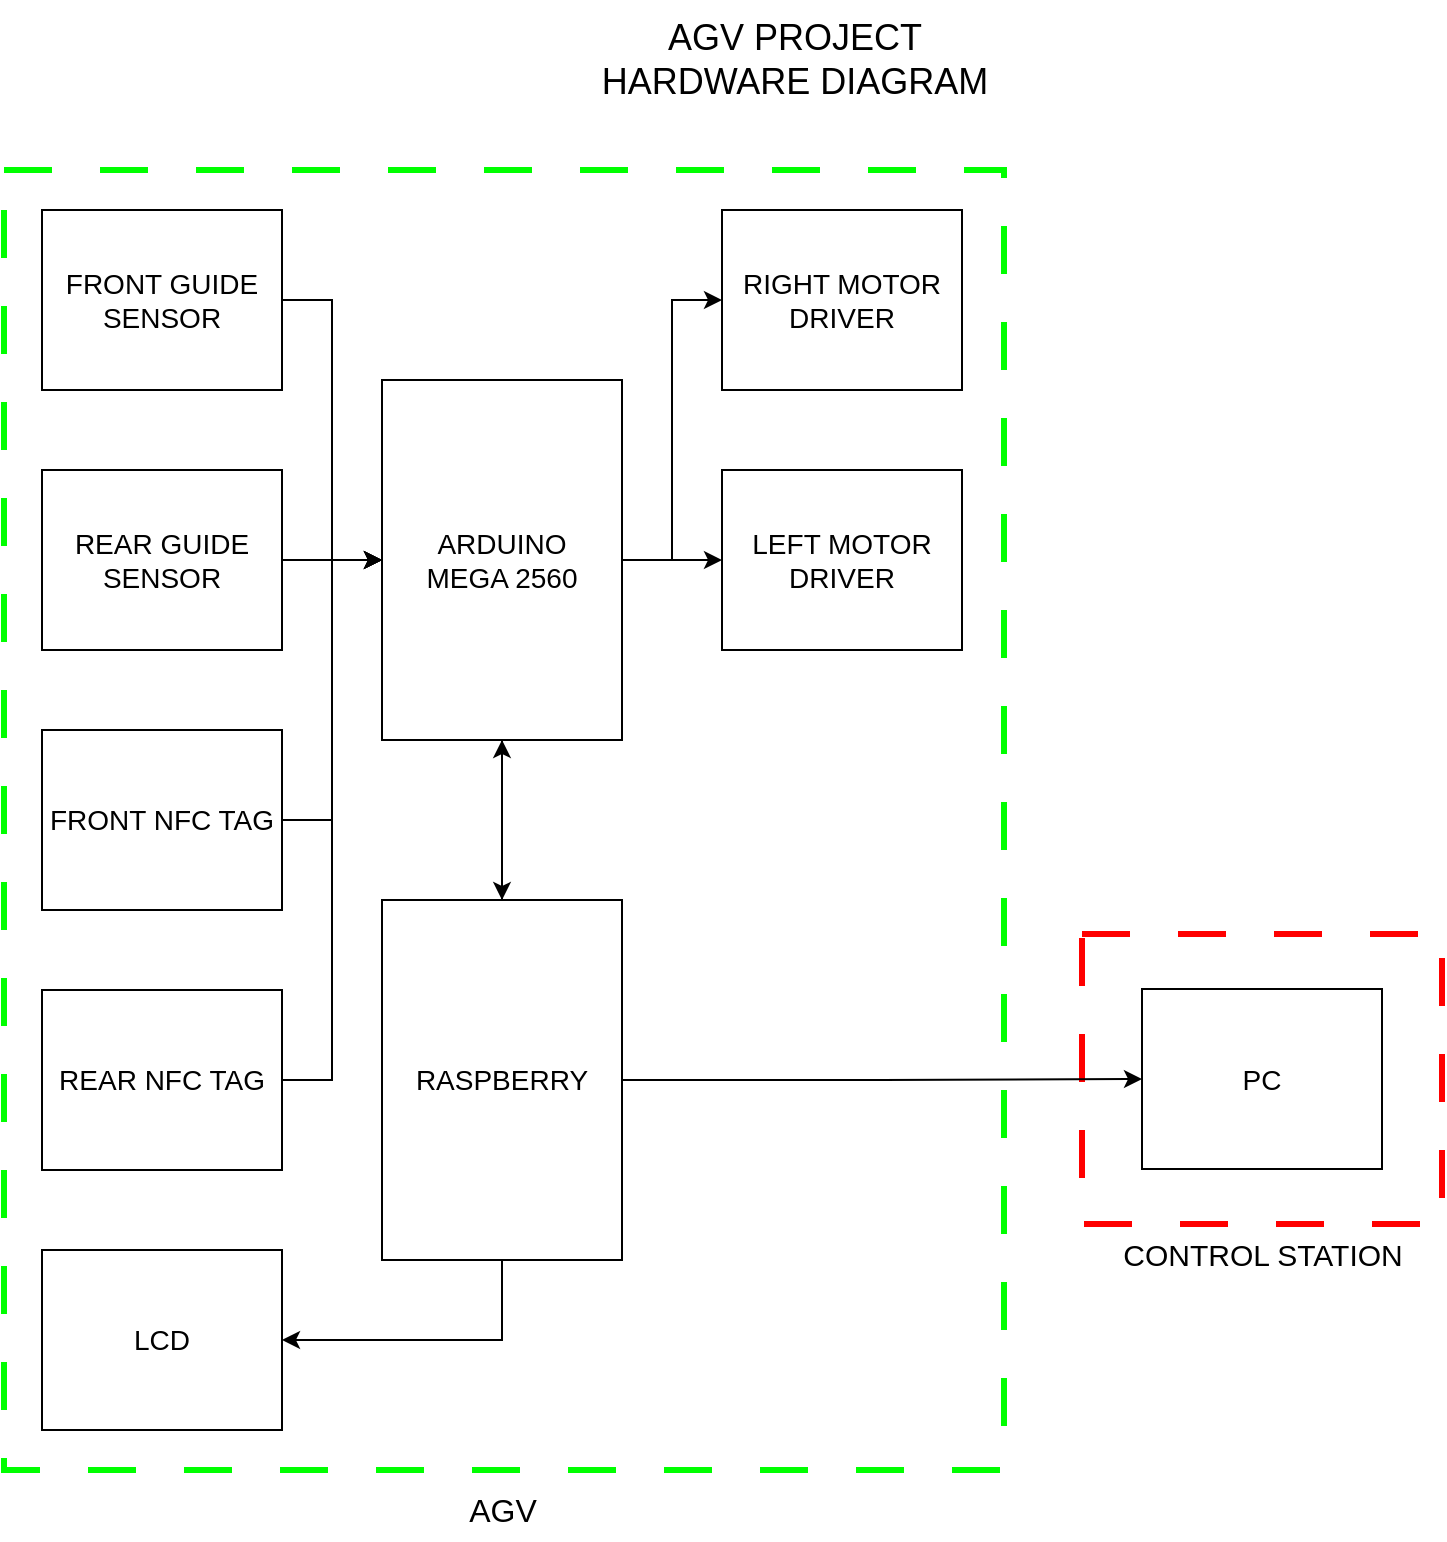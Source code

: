<mxfile version="24.5.3" type="device" pages="2">
  <diagram name="LF Version" id="BoCJSDfqyEhz5-4L1Wte">
    <mxGraphModel dx="1909" dy="1129" grid="1" gridSize="10" guides="1" tooltips="1" connect="1" arrows="1" fold="1" page="1" pageScale="1" pageWidth="1169" pageHeight="827" math="0" shadow="0">
      <root>
        <mxCell id="0" />
        <mxCell id="1" parent="0" />
        <mxCell id="S__H3cX94i0aIz5cis40-32" value="" style="whiteSpace=wrap;html=1;fillColor=none;dashed=1;dashPattern=8 8;strokeWidth=3;strokeColor=#FF0000;" parent="1" vertex="1">
          <mxGeometry x="729" y="502" width="180" height="145" as="geometry" />
        </mxCell>
        <mxCell id="S__H3cX94i0aIz5cis40-31" value="" style="whiteSpace=wrap;html=1;fillColor=none;dashed=1;dashPattern=8 8;strokeWidth=3;strokeColor=#00FF00;" parent="1" vertex="1">
          <mxGeometry x="190" y="120" width="500" height="650" as="geometry" />
        </mxCell>
        <mxCell id="S__H3cX94i0aIz5cis40-14" style="edgeStyle=orthogonalEdgeStyle;rounded=0;orthogonalLoop=1;jettySize=auto;html=1;exitX=1;exitY=0.5;exitDx=0;exitDy=0;entryX=0;entryY=0.5;entryDx=0;entryDy=0;" parent="1" source="S__H3cX94i0aIz5cis40-1" target="S__H3cX94i0aIz5cis40-11" edge="1">
          <mxGeometry relative="1" as="geometry" />
        </mxCell>
        <mxCell id="S__H3cX94i0aIz5cis40-15" style="edgeStyle=orthogonalEdgeStyle;rounded=0;orthogonalLoop=1;jettySize=auto;html=1;exitX=1;exitY=0.5;exitDx=0;exitDy=0;entryX=0;entryY=0.5;entryDx=0;entryDy=0;" parent="1" source="S__H3cX94i0aIz5cis40-1" target="S__H3cX94i0aIz5cis40-12" edge="1">
          <mxGeometry relative="1" as="geometry" />
        </mxCell>
        <mxCell id="S__H3cX94i0aIz5cis40-22" style="edgeStyle=orthogonalEdgeStyle;rounded=0;orthogonalLoop=1;jettySize=auto;html=1;exitX=0.5;exitY=1;exitDx=0;exitDy=0;entryX=0.5;entryY=0;entryDx=0;entryDy=0;" parent="1" source="S__H3cX94i0aIz5cis40-1" target="S__H3cX94i0aIz5cis40-2" edge="1">
          <mxGeometry relative="1" as="geometry" />
        </mxCell>
        <mxCell id="S__H3cX94i0aIz5cis40-1" value="ARDUINO&lt;br style=&quot;font-size: 14px;&quot;&gt;MEGA 2560" style="rounded=0;whiteSpace=wrap;html=1;fillColor=none;fontSize=14;" parent="1" vertex="1">
          <mxGeometry x="379" y="225" width="120" height="180" as="geometry" />
        </mxCell>
        <mxCell id="S__H3cX94i0aIz5cis40-21" style="edgeStyle=orthogonalEdgeStyle;rounded=0;orthogonalLoop=1;jettySize=auto;html=1;exitX=0.5;exitY=1;exitDx=0;exitDy=0;entryX=1;entryY=0.5;entryDx=0;entryDy=0;" parent="1" source="S__H3cX94i0aIz5cis40-2" target="S__H3cX94i0aIz5cis40-20" edge="1">
          <mxGeometry relative="1" as="geometry" />
        </mxCell>
        <mxCell id="S__H3cX94i0aIz5cis40-23" style="edgeStyle=orthogonalEdgeStyle;rounded=0;orthogonalLoop=1;jettySize=auto;html=1;exitX=0.5;exitY=0;exitDx=0;exitDy=0;entryX=0.5;entryY=1;entryDx=0;entryDy=0;" parent="1" source="S__H3cX94i0aIz5cis40-2" target="S__H3cX94i0aIz5cis40-1" edge="1">
          <mxGeometry relative="1" as="geometry" />
        </mxCell>
        <mxCell id="Y1DBJPfS2w74IIMn8xNh-1" style="edgeStyle=orthogonalEdgeStyle;rounded=0;orthogonalLoop=1;jettySize=auto;html=1;exitX=1;exitY=0.5;exitDx=0;exitDy=0;entryX=0;entryY=0.5;entryDx=0;entryDy=0;" parent="1" source="S__H3cX94i0aIz5cis40-2" target="S__H3cX94i0aIz5cis40-24" edge="1">
          <mxGeometry relative="1" as="geometry" />
        </mxCell>
        <mxCell id="S__H3cX94i0aIz5cis40-2" value="RASPBERRY" style="rounded=0;whiteSpace=wrap;html=1;fillColor=none;fontSize=14;" parent="1" vertex="1">
          <mxGeometry x="379" y="485" width="120" height="180" as="geometry" />
        </mxCell>
        <mxCell id="S__H3cX94i0aIz5cis40-16" style="edgeStyle=orthogonalEdgeStyle;rounded=0;orthogonalLoop=1;jettySize=auto;html=1;exitX=1;exitY=0.5;exitDx=0;exitDy=0;entryX=0;entryY=0.5;entryDx=0;entryDy=0;" parent="1" source="S__H3cX94i0aIz5cis40-3" target="S__H3cX94i0aIz5cis40-1" edge="1">
          <mxGeometry relative="1" as="geometry" />
        </mxCell>
        <mxCell id="S__H3cX94i0aIz5cis40-3" value="FRONT GUIDE SENSOR" style="rounded=0;whiteSpace=wrap;html=1;fillColor=none;fontSize=14;" parent="1" vertex="1">
          <mxGeometry x="209" y="140" width="120" height="90" as="geometry" />
        </mxCell>
        <mxCell id="S__H3cX94i0aIz5cis40-17" style="edgeStyle=orthogonalEdgeStyle;rounded=0;orthogonalLoop=1;jettySize=auto;html=1;exitX=1;exitY=0.5;exitDx=0;exitDy=0;entryX=0;entryY=0.5;entryDx=0;entryDy=0;" parent="1" source="S__H3cX94i0aIz5cis40-4" target="S__H3cX94i0aIz5cis40-1" edge="1">
          <mxGeometry relative="1" as="geometry" />
        </mxCell>
        <mxCell id="S__H3cX94i0aIz5cis40-4" value="REAR GUIDE SENSOR" style="rounded=0;whiteSpace=wrap;html=1;fillColor=none;fontSize=14;" parent="1" vertex="1">
          <mxGeometry x="209" y="270" width="120" height="90" as="geometry" />
        </mxCell>
        <mxCell id="S__H3cX94i0aIz5cis40-18" style="edgeStyle=orthogonalEdgeStyle;rounded=0;orthogonalLoop=1;jettySize=auto;html=1;exitX=1;exitY=0.5;exitDx=0;exitDy=0;entryX=0;entryY=0.5;entryDx=0;entryDy=0;" parent="1" source="S__H3cX94i0aIz5cis40-5" target="S__H3cX94i0aIz5cis40-1" edge="1">
          <mxGeometry relative="1" as="geometry" />
        </mxCell>
        <mxCell id="S__H3cX94i0aIz5cis40-5" value="FRONT NFC TAG" style="rounded=0;whiteSpace=wrap;html=1;fillColor=none;fontSize=14;" parent="1" vertex="1">
          <mxGeometry x="209" y="400" width="120" height="90" as="geometry" />
        </mxCell>
        <mxCell id="S__H3cX94i0aIz5cis40-19" style="edgeStyle=orthogonalEdgeStyle;rounded=0;orthogonalLoop=1;jettySize=auto;html=1;exitX=1;exitY=0.5;exitDx=0;exitDy=0;entryX=0;entryY=0.5;entryDx=0;entryDy=0;" parent="1" source="S__H3cX94i0aIz5cis40-6" target="S__H3cX94i0aIz5cis40-1" edge="1">
          <mxGeometry relative="1" as="geometry" />
        </mxCell>
        <mxCell id="S__H3cX94i0aIz5cis40-6" value="REAR NFC TAG" style="rounded=0;whiteSpace=wrap;html=1;fillColor=none;fontSize=14;" parent="1" vertex="1">
          <mxGeometry x="209" y="530" width="120" height="90" as="geometry" />
        </mxCell>
        <mxCell id="S__H3cX94i0aIz5cis40-11" value="RIGHT MOTOR&lt;div&gt;DRIVER&lt;/div&gt;" style="rounded=0;whiteSpace=wrap;html=1;fillColor=none;fontSize=14;" parent="1" vertex="1">
          <mxGeometry x="549" y="140" width="120" height="90" as="geometry" />
        </mxCell>
        <mxCell id="S__H3cX94i0aIz5cis40-12" value="LEFT MOTOR&lt;div&gt;DRIVER&lt;/div&gt;" style="rounded=0;whiteSpace=wrap;html=1;fillColor=none;fontSize=14;" parent="1" vertex="1">
          <mxGeometry x="549" y="270" width="120" height="90" as="geometry" />
        </mxCell>
        <mxCell id="S__H3cX94i0aIz5cis40-20" value="LCD" style="rounded=0;whiteSpace=wrap;html=1;fillColor=none;fontSize=14;" parent="1" vertex="1">
          <mxGeometry x="209" y="660" width="120" height="90" as="geometry" />
        </mxCell>
        <mxCell id="S__H3cX94i0aIz5cis40-24" value="PC" style="rounded=0;whiteSpace=wrap;html=1;fillColor=none;fontSize=14;" parent="1" vertex="1">
          <mxGeometry x="759" y="529.5" width="120" height="90" as="geometry" />
        </mxCell>
        <mxCell id="S__H3cX94i0aIz5cis40-30" value="AGV PROJECT&lt;div style=&quot;font-size: 18px;&quot;&gt;HARDWARE DIAGRAM&lt;/div&gt;" style="text;html=1;align=center;verticalAlign=middle;resizable=0;points=[];autosize=1;strokeColor=none;fillColor=none;spacing=2;fontSize=18;" parent="1" vertex="1">
          <mxGeometry x="475" y="35" width="220" height="60" as="geometry" />
        </mxCell>
        <mxCell id="S__H3cX94i0aIz5cis40-33" value="AGV" style="text;html=1;align=center;verticalAlign=middle;resizable=0;points=[];autosize=1;strokeColor=none;fillColor=none;fontSize=16;" parent="1" vertex="1">
          <mxGeometry x="409" y="775" width="60" height="30" as="geometry" />
        </mxCell>
        <mxCell id="S__H3cX94i0aIz5cis40-34" value="CONTROL STATION" style="text;html=1;align=center;verticalAlign=middle;resizable=0;points=[];autosize=1;strokeColor=none;fillColor=none;fontSize=15;" parent="1" vertex="1">
          <mxGeometry x="739" y="647" width="160" height="30" as="geometry" />
        </mxCell>
      </root>
    </mxGraphModel>
  </diagram>
  <diagram id="c2brPWjZpVyb2HLc_CcA" name="Lidar Version">
    <mxGraphModel dx="1500" dy="887" grid="1" gridSize="10" guides="1" tooltips="1" connect="1" arrows="1" fold="1" page="1" pageScale="1" pageWidth="1169" pageHeight="827" math="0" shadow="0">
      <root>
        <mxCell id="0" />
        <mxCell id="1" parent="0" />
        <mxCell id="riZTdau2E9-7L5hRGkA0-1" value="" style="whiteSpace=wrap;html=1;fillColor=none;dashed=1;dashPattern=8 8;strokeWidth=3;strokeColor=#FF0000;" parent="1" vertex="1">
          <mxGeometry x="729" y="462.5" width="180" height="145" as="geometry" />
        </mxCell>
        <mxCell id="riZTdau2E9-7L5hRGkA0-2" value="" style="whiteSpace=wrap;html=1;fillColor=none;dashed=1;dashPattern=8 8;strokeWidth=3;strokeColor=#00FF00;" parent="1" vertex="1">
          <mxGeometry x="190" y="120" width="500" height="650" as="geometry" />
        </mxCell>
        <mxCell id="riZTdau2E9-7L5hRGkA0-3" style="edgeStyle=orthogonalEdgeStyle;rounded=0;orthogonalLoop=1;jettySize=auto;html=1;exitX=1;exitY=0.5;exitDx=0;exitDy=0;entryX=0;entryY=0.5;entryDx=0;entryDy=0;" parent="1" source="riZTdau2E9-7L5hRGkA0-6" target="riZTdau2E9-7L5hRGkA0-19" edge="1">
          <mxGeometry relative="1" as="geometry" />
        </mxCell>
        <mxCell id="riZTdau2E9-7L5hRGkA0-4" style="edgeStyle=orthogonalEdgeStyle;rounded=0;orthogonalLoop=1;jettySize=auto;html=1;exitX=1;exitY=0.5;exitDx=0;exitDy=0;entryX=0;entryY=0.5;entryDx=0;entryDy=0;" parent="1" source="riZTdau2E9-7L5hRGkA0-6" target="riZTdau2E9-7L5hRGkA0-20" edge="1">
          <mxGeometry relative="1" as="geometry" />
        </mxCell>
        <mxCell id="riZTdau2E9-7L5hRGkA0-5" style="edgeStyle=orthogonalEdgeStyle;rounded=0;orthogonalLoop=1;jettySize=auto;html=1;exitX=0.5;exitY=1;exitDx=0;exitDy=0;entryX=0.5;entryY=0;entryDx=0;entryDy=0;" parent="1" source="riZTdau2E9-7L5hRGkA0-6" target="riZTdau2E9-7L5hRGkA0-10" edge="1">
          <mxGeometry relative="1" as="geometry" />
        </mxCell>
        <mxCell id="riZTdau2E9-7L5hRGkA0-6" value="ARDUINO&lt;br style=&quot;font-size: 14px;&quot;&gt;MEGA 2560" style="rounded=0;whiteSpace=wrap;html=1;fillColor=none;fontSize=14;" parent="1" vertex="1">
          <mxGeometry x="379" y="165" width="120" height="180" as="geometry" />
        </mxCell>
        <mxCell id="riZTdau2E9-7L5hRGkA0-8" style="edgeStyle=orthogonalEdgeStyle;rounded=0;orthogonalLoop=1;jettySize=auto;html=1;exitX=0.5;exitY=0;exitDx=0;exitDy=0;entryX=0.5;entryY=1;entryDx=0;entryDy=0;" parent="1" source="riZTdau2E9-7L5hRGkA0-10" target="riZTdau2E9-7L5hRGkA0-6" edge="1">
          <mxGeometry relative="1" as="geometry" />
        </mxCell>
        <mxCell id="riZTdau2E9-7L5hRGkA0-9" style="edgeStyle=orthogonalEdgeStyle;rounded=0;orthogonalLoop=1;jettySize=auto;html=1;exitX=1;exitY=0.5;exitDx=0;exitDy=0;entryX=0;entryY=0.5;entryDx=0;entryDy=0;" parent="1" source="riZTdau2E9-7L5hRGkA0-10" target="riZTdau2E9-7L5hRGkA0-22" edge="1">
          <mxGeometry relative="1" as="geometry" />
        </mxCell>
        <mxCell id="riZTdau2E9-7L5hRGkA0-29" style="edgeStyle=orthogonalEdgeStyle;rounded=0;orthogonalLoop=1;jettySize=auto;html=1;exitX=0;exitY=0.5;exitDx=0;exitDy=0;entryX=1;entryY=0.5;entryDx=0;entryDy=0;" parent="1" source="riZTdau2E9-7L5hRGkA0-10" target="riZTdau2E9-7L5hRGkA0-27" edge="1">
          <mxGeometry relative="1" as="geometry" />
        </mxCell>
        <mxCell id="riZTdau2E9-7L5hRGkA0-30" style="edgeStyle=orthogonalEdgeStyle;rounded=0;orthogonalLoop=1;jettySize=auto;html=1;exitX=0;exitY=0.5;exitDx=0;exitDy=0;entryX=1;entryY=0.5;entryDx=0;entryDy=0;" parent="1" source="riZTdau2E9-7L5hRGkA0-10" target="riZTdau2E9-7L5hRGkA0-21" edge="1">
          <mxGeometry relative="1" as="geometry" />
        </mxCell>
        <mxCell id="riZTdau2E9-7L5hRGkA0-31" style="edgeStyle=orthogonalEdgeStyle;rounded=0;orthogonalLoop=1;jettySize=auto;html=1;exitX=0;exitY=0.5;exitDx=0;exitDy=0;entryX=1;entryY=0.5;entryDx=0;entryDy=0;" parent="1" source="riZTdau2E9-7L5hRGkA0-10" target="riZTdau2E9-7L5hRGkA0-28" edge="1">
          <mxGeometry relative="1" as="geometry" />
        </mxCell>
        <mxCell id="riZTdau2E9-7L5hRGkA0-10" value="JETSON&lt;div&gt;NANO&lt;/div&gt;" style="rounded=0;whiteSpace=wrap;html=1;fillColor=none;fontSize=14;" parent="1" vertex="1">
          <mxGeometry x="379" y="445" width="120" height="180" as="geometry" />
        </mxCell>
        <mxCell id="riZTdau2E9-7L5hRGkA0-19" value="RIGHT MOTOR&lt;div&gt;DRIVER&lt;/div&gt;" style="rounded=0;whiteSpace=wrap;html=1;fillColor=none;fontSize=14;" parent="1" vertex="1">
          <mxGeometry x="549" y="140" width="120" height="90" as="geometry" />
        </mxCell>
        <mxCell id="riZTdau2E9-7L5hRGkA0-20" value="LEFT MOTOR&lt;div&gt;DRIVER&lt;/div&gt;" style="rounded=0;whiteSpace=wrap;html=1;fillColor=none;fontSize=14;" parent="1" vertex="1">
          <mxGeometry x="549" y="280" width="120" height="90" as="geometry" />
        </mxCell>
        <mxCell id="riZTdau2E9-7L5hRGkA0-21" value="LCD" style="rounded=0;whiteSpace=wrap;html=1;fillColor=none;fontSize=14;" parent="1" vertex="1">
          <mxGeometry x="209" y="640" width="120" height="90" as="geometry" />
        </mxCell>
        <mxCell id="riZTdau2E9-7L5hRGkA0-22" value="PC" style="rounded=0;whiteSpace=wrap;html=1;fillColor=none;fontSize=14;" parent="1" vertex="1">
          <mxGeometry x="759" y="490" width="120" height="90" as="geometry" />
        </mxCell>
        <mxCell id="riZTdau2E9-7L5hRGkA0-23" value="AGV PROJECT&lt;div style=&quot;font-size: 18px;&quot;&gt;HARDWARE DIAGRAM&lt;/div&gt;" style="text;html=1;align=center;verticalAlign=middle;resizable=0;points=[];autosize=1;strokeColor=none;fillColor=none;spacing=2;fontSize=18;" parent="1" vertex="1">
          <mxGeometry x="475" y="35" width="220" height="60" as="geometry" />
        </mxCell>
        <mxCell id="riZTdau2E9-7L5hRGkA0-24" value="AGV" style="text;html=1;align=center;verticalAlign=middle;resizable=0;points=[];autosize=1;strokeColor=none;fillColor=none;fontSize=16;" parent="1" vertex="1">
          <mxGeometry x="409" y="775" width="60" height="30" as="geometry" />
        </mxCell>
        <mxCell id="riZTdau2E9-7L5hRGkA0-25" value="CONTROL STATION" style="text;html=1;align=center;verticalAlign=middle;resizable=0;points=[];autosize=1;strokeColor=none;fillColor=none;fontSize=15;" parent="1" vertex="1">
          <mxGeometry x="739" y="610" width="160" height="30" as="geometry" />
        </mxCell>
        <mxCell id="riZTdau2E9-7L5hRGkA0-27" value="Front Lidar" style="rounded=0;whiteSpace=wrap;html=1;fillColor=none;fontSize=14;" parent="1" vertex="1">
          <mxGeometry x="209" y="340" width="120" height="90" as="geometry" />
        </mxCell>
        <mxCell id="riZTdau2E9-7L5hRGkA0-28" value="Front Lidar" style="rounded=0;whiteSpace=wrap;html=1;fillColor=none;fontSize=14;" parent="1" vertex="1">
          <mxGeometry x="209" y="490" width="120" height="90" as="geometry" />
        </mxCell>
      </root>
    </mxGraphModel>
  </diagram>
</mxfile>
